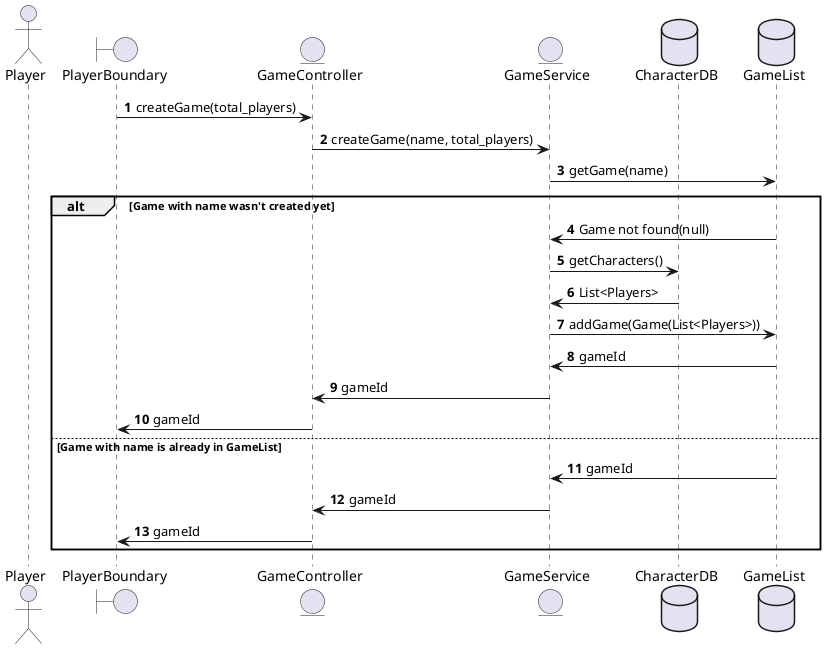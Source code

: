 @startuml
actor Player
boundary PlayerBoundary
autonumber
entity GameController
entity GameService

PlayerBoundary -> GameController: createGame(total_players)
GameController -> GameService: createGame(name, total_players)
database CharacterDB
database GameList
GameService -> GameList: getGame(name)

alt Game with name wasn't created yet
    GameList -> GameService: Game not found(null)
    GameService -> CharacterDB: getCharacters()
    CharacterDB -> GameService: List<Players>
    GameService -> GameList: addGame(Game(List<Players>))
    GameList -> GameService: gameId
    GameService -> GameController: gameId
    GameController -> PlayerBoundary: gameId

else Game with name is already in GameList
    GameList -> GameService: gameId
    GameService -> GameController: gameId
    GameController -> PlayerBoundary: gameId
end
@enduml
